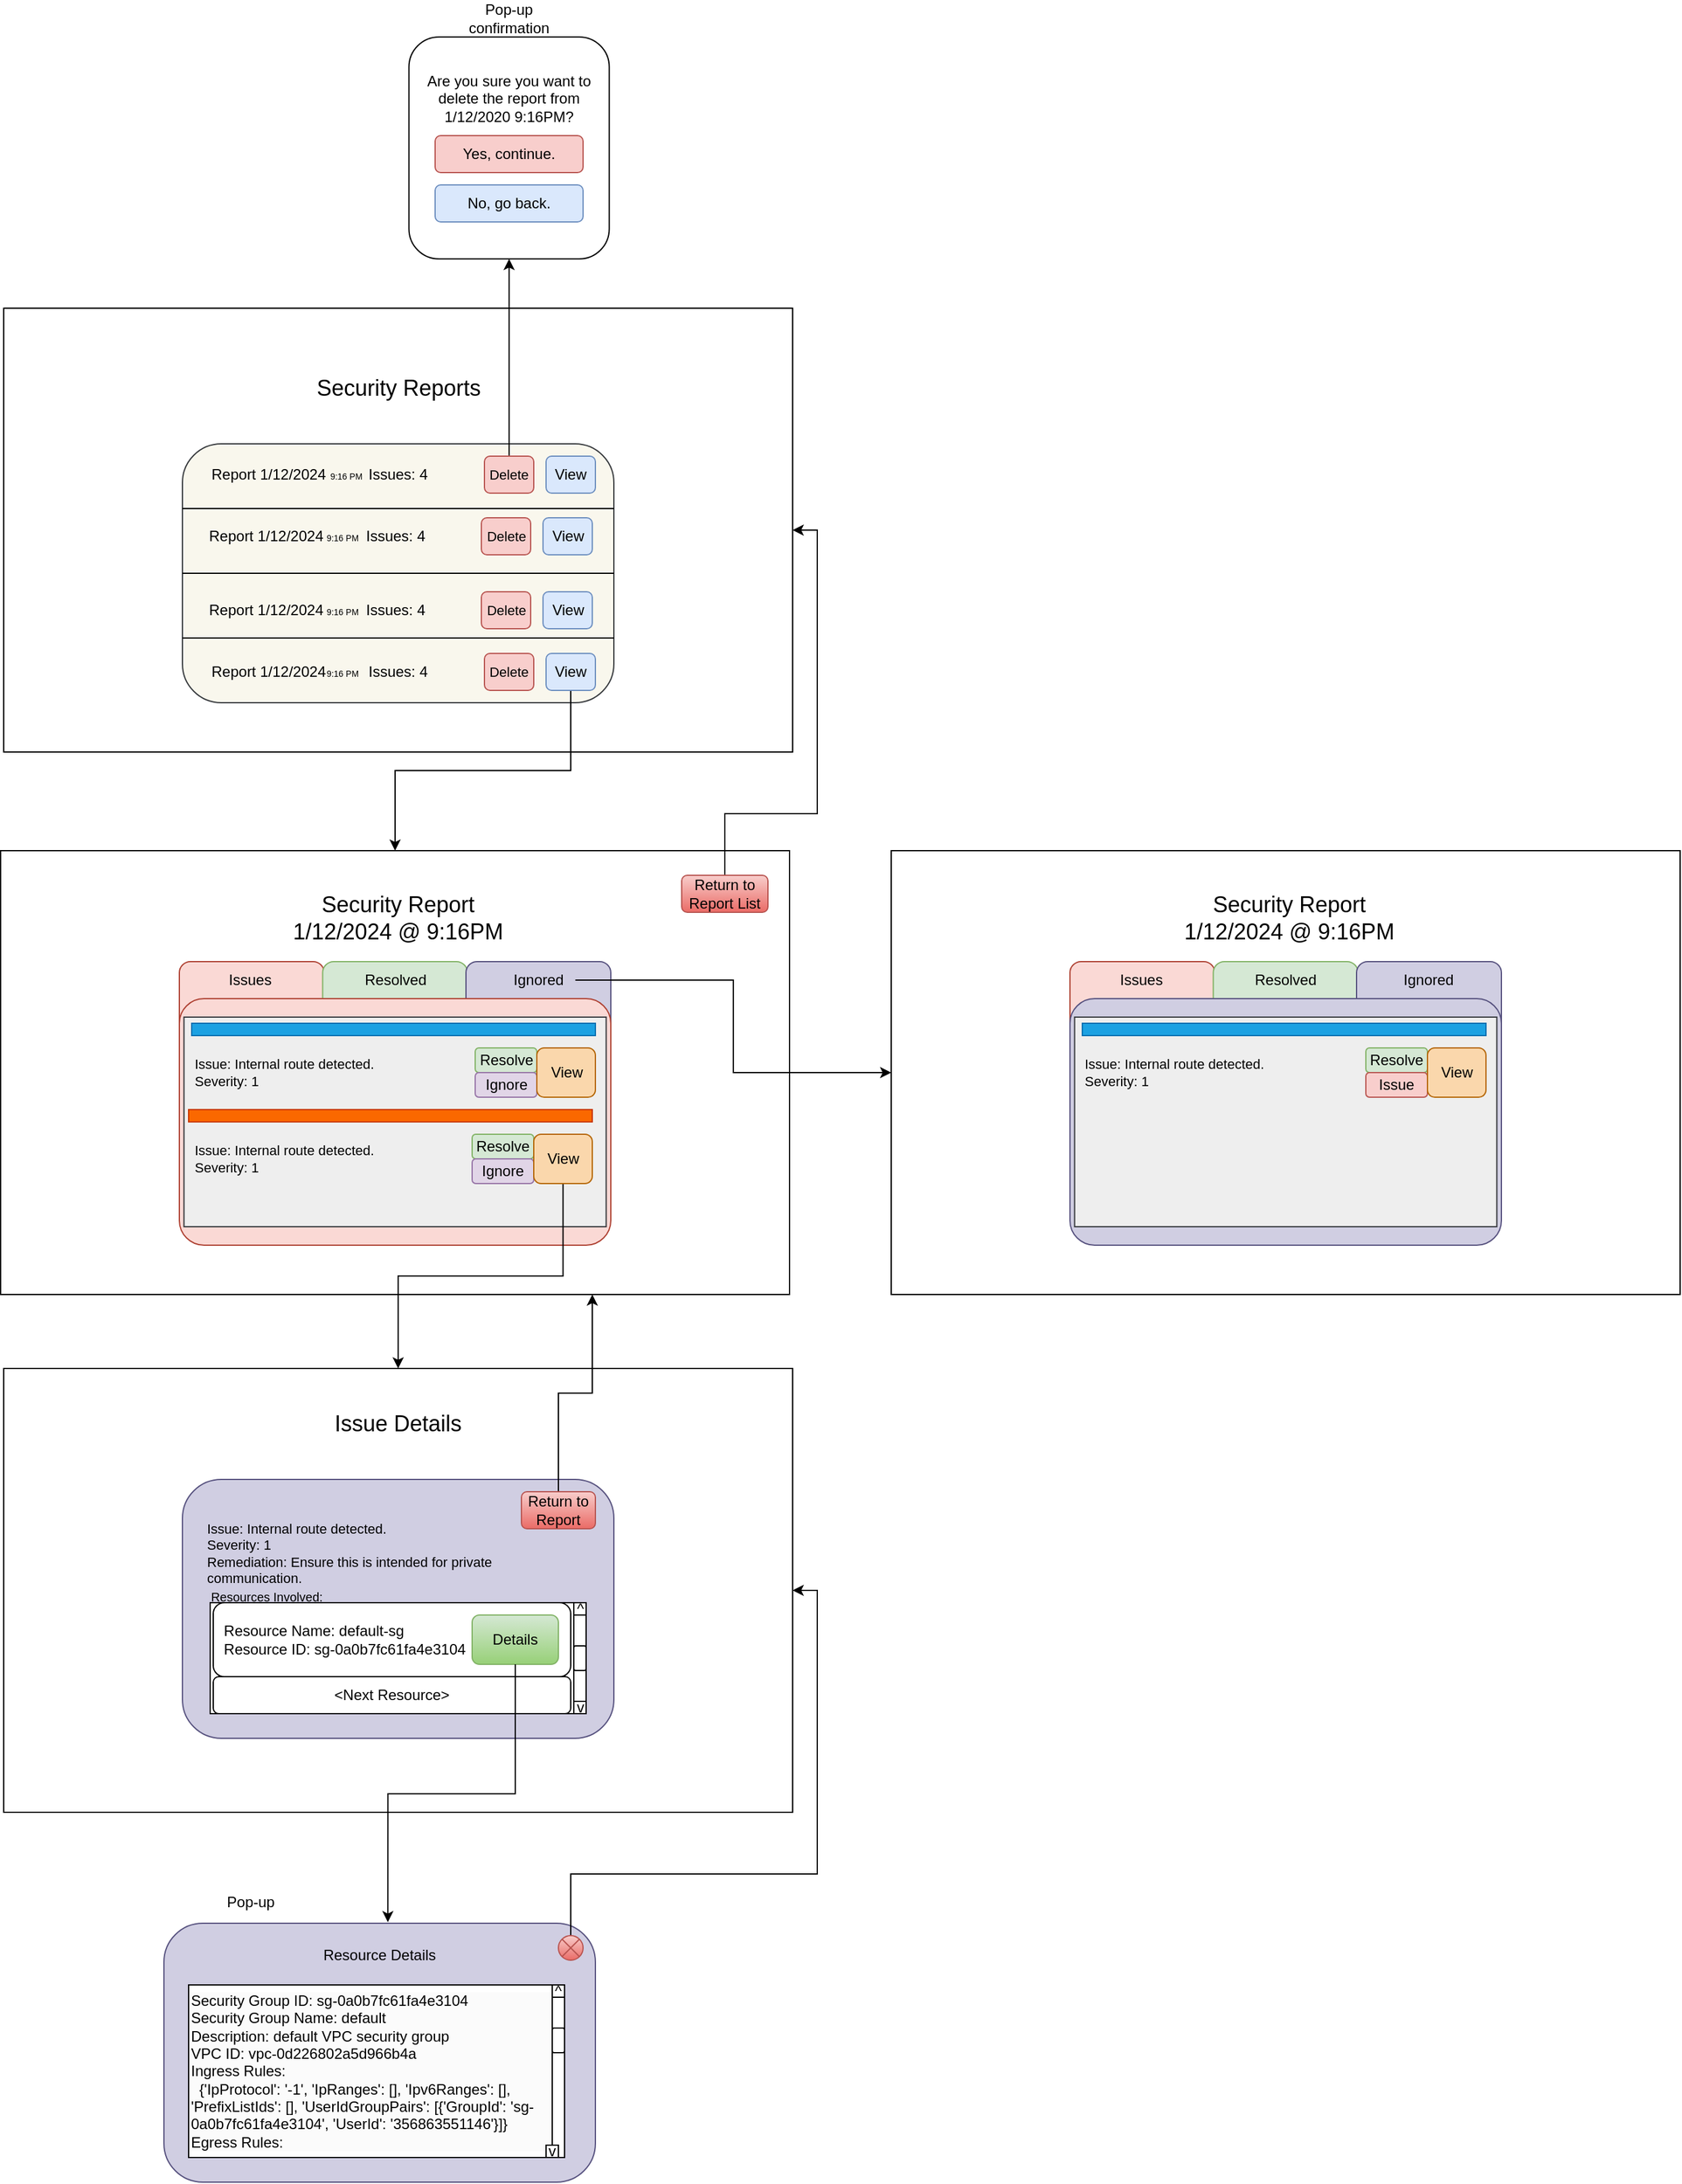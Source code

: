 <mxfile version="24.0.1" type="device">
  <diagram name="Page-1" id="CLDjdEHAu1_Khd1Uo3I3">
    <mxGraphModel dx="1838" dy="962" grid="1" gridSize="10" guides="0" tooltips="1" connect="1" arrows="1" fold="1" page="1" pageScale="1" pageWidth="850" pageHeight="1100" math="0" shadow="0">
      <root>
        <mxCell id="0" />
        <mxCell id="1" parent="0" />
        <mxCell id="I3vFrrGUgCUFfB1d0GJX-1" value="" style="rounded=0;whiteSpace=wrap;html=1;" parent="1" vertex="1">
          <mxGeometry x="160" y="280" width="640" height="360" as="geometry" />
        </mxCell>
        <mxCell id="I3vFrrGUgCUFfB1d0GJX-2" value="" style="rounded=1;whiteSpace=wrap;html=1;fillColor=#f9f7ed;strokeColor=#36393d;" parent="1" vertex="1">
          <mxGeometry x="305" y="390" width="350" height="210" as="geometry" />
        </mxCell>
        <mxCell id="I3vFrrGUgCUFfB1d0GJX-3" value="&lt;font style=&quot;font-size: 18px;&quot;&gt;Security Reports&lt;/font&gt;" style="text;html=1;align=center;verticalAlign=middle;whiteSpace=wrap;rounded=0;" parent="1" vertex="1">
          <mxGeometry x="402.5" y="330" width="155" height="30" as="geometry" />
        </mxCell>
        <mxCell id="I3vFrrGUgCUFfB1d0GJX-5" value="" style="endArrow=none;html=1;rounded=0;entryX=1;entryY=0.25;entryDx=0;entryDy=0;exitX=0;exitY=0.25;exitDx=0;exitDy=0;" parent="1" source="I3vFrrGUgCUFfB1d0GJX-2" target="I3vFrrGUgCUFfB1d0GJX-2" edge="1">
          <mxGeometry width="50" height="50" relative="1" as="geometry">
            <mxPoint x="500" y="510" as="sourcePoint" />
            <mxPoint x="550" y="460" as="targetPoint" />
          </mxGeometry>
        </mxCell>
        <mxCell id="I3vFrrGUgCUFfB1d0GJX-6" value="" style="endArrow=none;html=1;rounded=0;exitX=0;exitY=0.5;exitDx=0;exitDy=0;entryX=1;entryY=0.5;entryDx=0;entryDy=0;" parent="1" source="I3vFrrGUgCUFfB1d0GJX-2" target="I3vFrrGUgCUFfB1d0GJX-2" edge="1">
          <mxGeometry width="50" height="50" relative="1" as="geometry">
            <mxPoint x="500" y="510" as="sourcePoint" />
            <mxPoint x="550" y="460" as="targetPoint" />
          </mxGeometry>
        </mxCell>
        <mxCell id="I3vFrrGUgCUFfB1d0GJX-7" value="" style="endArrow=none;html=1;rounded=0;exitX=0;exitY=0.75;exitDx=0;exitDy=0;entryX=1;entryY=0.75;entryDx=0;entryDy=0;" parent="1" source="I3vFrrGUgCUFfB1d0GJX-2" target="I3vFrrGUgCUFfB1d0GJX-2" edge="1">
          <mxGeometry width="50" height="50" relative="1" as="geometry">
            <mxPoint x="500" y="510" as="sourcePoint" />
            <mxPoint x="550" y="460" as="targetPoint" />
          </mxGeometry>
        </mxCell>
        <mxCell id="I3vFrrGUgCUFfB1d0GJX-8" value="Report 1/12/2024" style="text;html=1;align=center;verticalAlign=middle;whiteSpace=wrap;rounded=0;" parent="1" vertex="1">
          <mxGeometry x="325" y="400" width="100" height="30" as="geometry" />
        </mxCell>
        <mxCell id="I3vFrrGUgCUFfB1d0GJX-10" value="View" style="rounded=1;whiteSpace=wrap;html=1;fillColor=#dae8fc;strokeColor=#6c8ebf;" parent="1" vertex="1">
          <mxGeometry x="600" y="400" width="40" height="30" as="geometry" />
        </mxCell>
        <mxCell id="I3vFrrGUgCUFfB1d0GJX-33" style="edgeStyle=orthogonalEdgeStyle;rounded=0;orthogonalLoop=1;jettySize=auto;html=1;entryX=0.5;entryY=1;entryDx=0;entryDy=0;" parent="1" source="I3vFrrGUgCUFfB1d0GJX-12" target="I3vFrrGUgCUFfB1d0GJX-31" edge="1">
          <mxGeometry relative="1" as="geometry" />
        </mxCell>
        <mxCell id="I3vFrrGUgCUFfB1d0GJX-12" value="&lt;font style=&quot;font-size: 11px;&quot;&gt;Delete&lt;/font&gt;" style="rounded=1;whiteSpace=wrap;html=1;fillColor=#f8cecc;strokeColor=#b85450;" parent="1" vertex="1">
          <mxGeometry x="550" y="400" width="40" height="30" as="geometry" />
        </mxCell>
        <mxCell id="I3vFrrGUgCUFfB1d0GJX-14" value="Issues: 4" style="text;html=1;align=center;verticalAlign=middle;whiteSpace=wrap;rounded=0;" parent="1" vertex="1">
          <mxGeometry x="450" y="400" width="60" height="30" as="geometry" />
        </mxCell>
        <mxCell id="I3vFrrGUgCUFfB1d0GJX-15" value="Report 1/12/2024" style="text;html=1;align=center;verticalAlign=middle;whiteSpace=wrap;rounded=0;" parent="1" vertex="1">
          <mxGeometry x="322.5" y="450" width="100" height="30" as="geometry" />
        </mxCell>
        <mxCell id="I3vFrrGUgCUFfB1d0GJX-16" value="View" style="rounded=1;whiteSpace=wrap;html=1;fillColor=#dae8fc;strokeColor=#6c8ebf;" parent="1" vertex="1">
          <mxGeometry x="597.5" y="450" width="40" height="30" as="geometry" />
        </mxCell>
        <mxCell id="I3vFrrGUgCUFfB1d0GJX-17" value="&lt;font style=&quot;font-size: 11px;&quot;&gt;Delete&lt;/font&gt;" style="rounded=1;whiteSpace=wrap;html=1;fillColor=#f8cecc;strokeColor=#b85450;" parent="1" vertex="1">
          <mxGeometry x="547.5" y="450" width="40" height="30" as="geometry" />
        </mxCell>
        <mxCell id="I3vFrrGUgCUFfB1d0GJX-18" value="Issues: 4" style="text;html=1;align=center;verticalAlign=middle;whiteSpace=wrap;rounded=0;" parent="1" vertex="1">
          <mxGeometry x="447.5" y="450" width="60" height="30" as="geometry" />
        </mxCell>
        <mxCell id="I3vFrrGUgCUFfB1d0GJX-19" value="Report 1/12/2024" style="text;html=1;align=center;verticalAlign=middle;whiteSpace=wrap;rounded=0;" parent="1" vertex="1">
          <mxGeometry x="322.5" y="510" width="100" height="30" as="geometry" />
        </mxCell>
        <mxCell id="I3vFrrGUgCUFfB1d0GJX-20" value="View" style="rounded=1;whiteSpace=wrap;html=1;fillColor=#dae8fc;strokeColor=#6c8ebf;" parent="1" vertex="1">
          <mxGeometry x="597.5" y="510" width="40" height="30" as="geometry" />
        </mxCell>
        <mxCell id="I3vFrrGUgCUFfB1d0GJX-21" value="&lt;font style=&quot;font-size: 11px;&quot;&gt;Delete&lt;/font&gt;" style="rounded=1;whiteSpace=wrap;html=1;fillColor=#f8cecc;strokeColor=#b85450;" parent="1" vertex="1">
          <mxGeometry x="547.5" y="510" width="40" height="30" as="geometry" />
        </mxCell>
        <mxCell id="I3vFrrGUgCUFfB1d0GJX-22" value="Issues: 4" style="text;html=1;align=center;verticalAlign=middle;whiteSpace=wrap;rounded=0;" parent="1" vertex="1">
          <mxGeometry x="447.5" y="510" width="60" height="30" as="geometry" />
        </mxCell>
        <mxCell id="I3vFrrGUgCUFfB1d0GJX-27" value="Report 1/12/2024" style="text;html=1;align=center;verticalAlign=middle;whiteSpace=wrap;rounded=0;" parent="1" vertex="1">
          <mxGeometry x="325" y="560" width="100" height="30" as="geometry" />
        </mxCell>
        <mxCell id="I3vFrrGUgCUFfB1d0GJX-47" style="edgeStyle=orthogonalEdgeStyle;rounded=0;orthogonalLoop=1;jettySize=auto;html=1;entryX=0.5;entryY=0;entryDx=0;entryDy=0;" parent="1" source="I3vFrrGUgCUFfB1d0GJX-28" target="I3vFrrGUgCUFfB1d0GJX-44" edge="1">
          <mxGeometry relative="1" as="geometry" />
        </mxCell>
        <mxCell id="I3vFrrGUgCUFfB1d0GJX-28" value="View" style="rounded=1;whiteSpace=wrap;html=1;fillColor=#dae8fc;strokeColor=#6c8ebf;" parent="1" vertex="1">
          <mxGeometry x="600" y="560" width="40" height="30" as="geometry" />
        </mxCell>
        <mxCell id="I3vFrrGUgCUFfB1d0GJX-29" value="&lt;font style=&quot;font-size: 11px;&quot;&gt;Delete&lt;/font&gt;" style="rounded=1;whiteSpace=wrap;html=1;fillColor=#f8cecc;strokeColor=#b85450;" parent="1" vertex="1">
          <mxGeometry x="550" y="560" width="40" height="30" as="geometry" />
        </mxCell>
        <mxCell id="I3vFrrGUgCUFfB1d0GJX-30" value="Issues: 4" style="text;html=1;align=center;verticalAlign=middle;whiteSpace=wrap;rounded=0;" parent="1" vertex="1">
          <mxGeometry x="450" y="560" width="60" height="30" as="geometry" />
        </mxCell>
        <mxCell id="I3vFrrGUgCUFfB1d0GJX-31" value="" style="rounded=1;whiteSpace=wrap;html=1;" parent="1" vertex="1">
          <mxGeometry x="488.75" y="60" width="162.5" height="180" as="geometry" />
        </mxCell>
        <mxCell id="I3vFrrGUgCUFfB1d0GJX-32" value="Pop-up confirmation" style="text;html=1;align=center;verticalAlign=middle;whiteSpace=wrap;rounded=0;" parent="1" vertex="1">
          <mxGeometry x="540" y="30" width="60" height="30" as="geometry" />
        </mxCell>
        <mxCell id="I3vFrrGUgCUFfB1d0GJX-34" value="Are you sure you want to delete the report from 1/12/2020 9:16PM?" style="text;html=1;align=center;verticalAlign=middle;whiteSpace=wrap;rounded=0;" parent="1" vertex="1">
          <mxGeometry x="490" y="90" width="160" height="40" as="geometry" />
        </mxCell>
        <mxCell id="I3vFrrGUgCUFfB1d0GJX-35" value="&lt;font style=&quot;font-size: 7px;&quot;&gt;9:16 PM&lt;/font&gt;" style="text;html=1;align=center;verticalAlign=middle;whiteSpace=wrap;rounded=0;" parent="1" vertex="1">
          <mxGeometry x="422.5" y="405" width="30" height="20" as="geometry" />
        </mxCell>
        <mxCell id="I3vFrrGUgCUFfB1d0GJX-36" value="&lt;font style=&quot;font-size: 7px;&quot;&gt;9:16 PM&lt;/font&gt;" style="text;html=1;align=center;verticalAlign=middle;whiteSpace=wrap;rounded=0;" parent="1" vertex="1">
          <mxGeometry x="420" y="455" width="30" height="20" as="geometry" />
        </mxCell>
        <mxCell id="I3vFrrGUgCUFfB1d0GJX-37" value="&lt;font style=&quot;font-size: 7px;&quot;&gt;9:16 PM&lt;/font&gt;" style="text;html=1;align=center;verticalAlign=middle;whiteSpace=wrap;rounded=0;" parent="1" vertex="1">
          <mxGeometry x="420" y="515" width="30" height="20" as="geometry" />
        </mxCell>
        <mxCell id="I3vFrrGUgCUFfB1d0GJX-38" value="&lt;font style=&quot;font-size: 7px;&quot;&gt;9:16 PM&lt;/font&gt;" style="text;html=1;align=center;verticalAlign=middle;whiteSpace=wrap;rounded=0;" parent="1" vertex="1">
          <mxGeometry x="420" y="565" width="30" height="20" as="geometry" />
        </mxCell>
        <mxCell id="I3vFrrGUgCUFfB1d0GJX-44" value="" style="rounded=0;whiteSpace=wrap;html=1;" parent="1" vertex="1">
          <mxGeometry x="157.5" y="720" width="640" height="360" as="geometry" />
        </mxCell>
        <mxCell id="I3vFrrGUgCUFfB1d0GJX-46" value="&lt;font style=&quot;font-size: 18px;&quot;&gt;Security Report&lt;br&gt;1/12/2024 @ 9:16PM&lt;br&gt;&lt;/font&gt;" style="text;html=1;align=center;verticalAlign=middle;whiteSpace=wrap;rounded=0;" parent="1" vertex="1">
          <mxGeometry x="390" y="760" width="180" height="30" as="geometry" />
        </mxCell>
        <mxCell id="I3vFrrGUgCUFfB1d0GJX-48" value="Yes, continue." style="rounded=1;whiteSpace=wrap;html=1;fillColor=#f8cecc;strokeColor=#b85450;" parent="1" vertex="1">
          <mxGeometry x="510" y="140" width="120" height="30" as="geometry" />
        </mxCell>
        <mxCell id="I3vFrrGUgCUFfB1d0GJX-49" value="No, go back." style="rounded=1;whiteSpace=wrap;html=1;fillColor=#dae8fc;strokeColor=#6c8ebf;" parent="1" vertex="1">
          <mxGeometry x="510" y="180" width="120" height="30" as="geometry" />
        </mxCell>
        <mxCell id="I3vFrrGUgCUFfB1d0GJX-57" value="" style="rounded=1;whiteSpace=wrap;html=1;fillColor=#fad9d5;strokeColor=#ae4132;" parent="1" vertex="1">
          <mxGeometry x="302.5" y="810" width="117.5" height="60" as="geometry" />
        </mxCell>
        <mxCell id="I3vFrrGUgCUFfB1d0GJX-58" value="" style="rounded=1;whiteSpace=wrap;html=1;fillColor=#d5e8d4;strokeColor=#82b366;" parent="1" vertex="1">
          <mxGeometry x="418.75" y="810" width="117.5" height="60" as="geometry" />
        </mxCell>
        <mxCell id="I3vFrrGUgCUFfB1d0GJX-59" value="" style="rounded=1;whiteSpace=wrap;html=1;fillColor=#d0cee2;strokeColor=#56517e;" parent="1" vertex="1">
          <mxGeometry x="535" y="810" width="117.5" height="60" as="geometry" />
        </mxCell>
        <mxCell id="I3vFrrGUgCUFfB1d0GJX-45" value="" style="rounded=1;whiteSpace=wrap;html=1;arcSize=10;fillColor=#fad9d5;strokeColor=#ae4132;" parent="1" vertex="1">
          <mxGeometry x="302.5" y="840" width="350" height="200" as="geometry" />
        </mxCell>
        <mxCell id="I3vFrrGUgCUFfB1d0GJX-51" value="Resolved" style="text;html=1;align=center;verticalAlign=middle;whiteSpace=wrap;rounded=0;" parent="1" vertex="1">
          <mxGeometry x="447.5" y="810" width="60" height="30" as="geometry" />
        </mxCell>
        <mxCell id="I3vFrrGUgCUFfB1d0GJX-103" style="edgeStyle=orthogonalEdgeStyle;rounded=0;orthogonalLoop=1;jettySize=auto;html=1;exitX=1;exitY=0.5;exitDx=0;exitDy=0;entryX=0;entryY=0.5;entryDx=0;entryDy=0;" parent="1" source="I3vFrrGUgCUFfB1d0GJX-60" target="I3vFrrGUgCUFfB1d0GJX-83" edge="1">
          <mxGeometry relative="1" as="geometry" />
        </mxCell>
        <mxCell id="I3vFrrGUgCUFfB1d0GJX-60" value="Ignored" style="text;html=1;align=center;verticalAlign=middle;whiteSpace=wrap;rounded=0;" parent="1" vertex="1">
          <mxGeometry x="563.75" y="810" width="60" height="30" as="geometry" />
        </mxCell>
        <mxCell id="I3vFrrGUgCUFfB1d0GJX-61" value="Issues" style="text;html=1;align=center;verticalAlign=middle;whiteSpace=wrap;rounded=0;" parent="1" vertex="1">
          <mxGeometry x="330" y="810" width="60" height="30" as="geometry" />
        </mxCell>
        <mxCell id="I3vFrrGUgCUFfB1d0GJX-65" value="" style="rounded=0;whiteSpace=wrap;html=1;fillColor=#eeeeee;strokeColor=#36393d;" parent="1" vertex="1">
          <mxGeometry x="306.25" y="855" width="342.5" height="170" as="geometry" />
        </mxCell>
        <mxCell id="I3vFrrGUgCUFfB1d0GJX-67" value="" style="rounded=0;whiteSpace=wrap;html=1;fillColor=#1ba1e2;strokeColor=#006EAF;fontColor=#ffffff;" parent="1" vertex="1">
          <mxGeometry x="312.5" y="860" width="327.5" height="10" as="geometry" />
        </mxCell>
        <mxCell id="I3vFrrGUgCUFfB1d0GJX-68" value="&lt;div style=&quot;font-size: 11px;&quot;&gt;&lt;font style=&quot;font-size: 11px;&quot;&gt;Issue: Internal route detected.&lt;/font&gt;&lt;/div&gt;&lt;div style=&quot;font-size: 11px;&quot;&gt;&lt;font style=&quot;font-size: 11px;&quot;&gt;Severity: 1&lt;/font&gt;&lt;/div&gt;" style="text;html=1;align=left;verticalAlign=middle;whiteSpace=wrap;rounded=0;" parent="1" vertex="1">
          <mxGeometry x="312.5" y="870" width="177.5" height="60" as="geometry" />
        </mxCell>
        <mxCell id="I3vFrrGUgCUFfB1d0GJX-69" value="Resolve" style="rounded=1;whiteSpace=wrap;html=1;fillColor=#d5e8d4;strokeColor=#82b366;" parent="1" vertex="1">
          <mxGeometry x="542.5" y="880" width="50" height="20" as="geometry" />
        </mxCell>
        <mxCell id="I3vFrrGUgCUFfB1d0GJX-70" value="Ignore" style="rounded=1;whiteSpace=wrap;html=1;fillColor=#e1d5e7;strokeColor=#9673a6;" parent="1" vertex="1">
          <mxGeometry x="542.5" y="900" width="50" height="20" as="geometry" />
        </mxCell>
        <mxCell id="I3vFrrGUgCUFfB1d0GJX-77" value="View" style="rounded=1;whiteSpace=wrap;html=1;fillColor=#fad7ac;strokeColor=#b46504;" parent="1" vertex="1">
          <mxGeometry x="592.5" y="880" width="47.5" height="40" as="geometry" />
        </mxCell>
        <mxCell id="I3vFrrGUgCUFfB1d0GJX-78" value="" style="rounded=0;whiteSpace=wrap;html=1;fillColor=#fa6800;strokeColor=#C73500;fontColor=#000000;" parent="1" vertex="1">
          <mxGeometry x="310" y="930" width="327.5" height="10" as="geometry" />
        </mxCell>
        <mxCell id="I3vFrrGUgCUFfB1d0GJX-80" value="Resolve" style="rounded=1;whiteSpace=wrap;html=1;fillColor=#d5e8d4;strokeColor=#82b366;" parent="1" vertex="1">
          <mxGeometry x="540" y="950" width="50" height="20" as="geometry" />
        </mxCell>
        <mxCell id="I3vFrrGUgCUFfB1d0GJX-81" value="Ignore" style="rounded=1;whiteSpace=wrap;html=1;fillColor=#e1d5e7;strokeColor=#9673a6;" parent="1" vertex="1">
          <mxGeometry x="540" y="970" width="50" height="20" as="geometry" />
        </mxCell>
        <mxCell id="I3vFrrGUgCUFfB1d0GJX-139" style="edgeStyle=orthogonalEdgeStyle;rounded=0;orthogonalLoop=1;jettySize=auto;html=1;entryX=0.5;entryY=0;entryDx=0;entryDy=0;" parent="1" source="I3vFrrGUgCUFfB1d0GJX-82" target="I3vFrrGUgCUFfB1d0GJX-138" edge="1">
          <mxGeometry relative="1" as="geometry" />
        </mxCell>
        <mxCell id="I3vFrrGUgCUFfB1d0GJX-82" value="View" style="rounded=1;whiteSpace=wrap;html=1;fillColor=#fad7ac;strokeColor=#b46504;" parent="1" vertex="1">
          <mxGeometry x="590" y="950" width="47.5" height="40" as="geometry" />
        </mxCell>
        <mxCell id="I3vFrrGUgCUFfB1d0GJX-83" value="" style="rounded=0;whiteSpace=wrap;html=1;" parent="1" vertex="1">
          <mxGeometry x="880" y="720" width="640" height="360" as="geometry" />
        </mxCell>
        <mxCell id="I3vFrrGUgCUFfB1d0GJX-84" value="&lt;font style=&quot;font-size: 18px;&quot;&gt;Security Report&lt;br&gt;1/12/2024 @ 9:16PM&lt;br&gt;&lt;/font&gt;" style="text;html=1;align=center;verticalAlign=middle;whiteSpace=wrap;rounded=0;" parent="1" vertex="1">
          <mxGeometry x="1112.5" y="760" width="180" height="30" as="geometry" />
        </mxCell>
        <mxCell id="I3vFrrGUgCUFfB1d0GJX-85" value="" style="rounded=1;whiteSpace=wrap;html=1;fillColor=#fad9d5;strokeColor=#ae4132;" parent="1" vertex="1">
          <mxGeometry x="1025" y="810" width="117.5" height="60" as="geometry" />
        </mxCell>
        <mxCell id="I3vFrrGUgCUFfB1d0GJX-86" value="" style="rounded=1;whiteSpace=wrap;html=1;fillColor=#d5e8d4;strokeColor=#82b366;" parent="1" vertex="1">
          <mxGeometry x="1141.25" y="810" width="117.5" height="60" as="geometry" />
        </mxCell>
        <mxCell id="I3vFrrGUgCUFfB1d0GJX-87" value="" style="rounded=1;whiteSpace=wrap;html=1;fillColor=#d0cee2;strokeColor=#56517e;" parent="1" vertex="1">
          <mxGeometry x="1257.5" y="810" width="117.5" height="60" as="geometry" />
        </mxCell>
        <mxCell id="I3vFrrGUgCUFfB1d0GJX-88" value="" style="rounded=1;whiteSpace=wrap;html=1;arcSize=10;fillColor=#d0cee2;strokeColor=#56517e;" parent="1" vertex="1">
          <mxGeometry x="1025" y="840" width="350" height="200" as="geometry" />
        </mxCell>
        <mxCell id="I3vFrrGUgCUFfB1d0GJX-89" value="Resolved" style="text;html=1;align=center;verticalAlign=middle;whiteSpace=wrap;rounded=0;" parent="1" vertex="1">
          <mxGeometry x="1170" y="810" width="60" height="30" as="geometry" />
        </mxCell>
        <mxCell id="I3vFrrGUgCUFfB1d0GJX-90" value="Ignored" style="text;html=1;align=center;verticalAlign=middle;whiteSpace=wrap;rounded=0;" parent="1" vertex="1">
          <mxGeometry x="1286.25" y="810" width="60" height="30" as="geometry" />
        </mxCell>
        <mxCell id="I3vFrrGUgCUFfB1d0GJX-91" value="Issues" style="text;html=1;align=center;verticalAlign=middle;whiteSpace=wrap;rounded=0;" parent="1" vertex="1">
          <mxGeometry x="1052.5" y="810" width="60" height="30" as="geometry" />
        </mxCell>
        <mxCell id="I3vFrrGUgCUFfB1d0GJX-92" value="" style="rounded=0;whiteSpace=wrap;html=1;fillColor=#eeeeee;strokeColor=#36393d;" parent="1" vertex="1">
          <mxGeometry x="1028.75" y="855" width="342.5" height="170" as="geometry" />
        </mxCell>
        <mxCell id="I3vFrrGUgCUFfB1d0GJX-93" value="" style="rounded=0;whiteSpace=wrap;html=1;fillColor=#1ba1e2;strokeColor=#006EAF;fontColor=#ffffff;" parent="1" vertex="1">
          <mxGeometry x="1035" y="860" width="327.5" height="10" as="geometry" />
        </mxCell>
        <mxCell id="I3vFrrGUgCUFfB1d0GJX-95" value="Resolve" style="rounded=1;whiteSpace=wrap;html=1;fillColor=#d5e8d4;strokeColor=#82b366;" parent="1" vertex="1">
          <mxGeometry x="1265" y="880" width="50" height="20" as="geometry" />
        </mxCell>
        <mxCell id="I3vFrrGUgCUFfB1d0GJX-96" value="Issue" style="rounded=1;whiteSpace=wrap;html=1;fillColor=#f8cecc;strokeColor=#b85450;" parent="1" vertex="1">
          <mxGeometry x="1265" y="900" width="50" height="20" as="geometry" />
        </mxCell>
        <mxCell id="I3vFrrGUgCUFfB1d0GJX-97" value="View" style="rounded=1;whiteSpace=wrap;html=1;fillColor=#fad7ac;strokeColor=#b46504;" parent="1" vertex="1">
          <mxGeometry x="1315" y="880" width="47.5" height="40" as="geometry" />
        </mxCell>
        <mxCell id="I3vFrrGUgCUFfB1d0GJX-105" value="&lt;div style=&quot;font-size: 11px;&quot;&gt;&lt;font style=&quot;font-size: 11px;&quot;&gt;Issue: Internal route detected.&lt;/font&gt;&lt;/div&gt;&lt;div style=&quot;font-size: 11px;&quot;&gt;&lt;font style=&quot;font-size: 11px;&quot;&gt;Severity: 1&lt;/font&gt;&lt;/div&gt;" style="text;html=1;align=left;verticalAlign=middle;whiteSpace=wrap;rounded=0;" parent="1" vertex="1">
          <mxGeometry x="312.5" y="940" width="177.5" height="60" as="geometry" />
        </mxCell>
        <mxCell id="I3vFrrGUgCUFfB1d0GJX-106" value="&lt;div style=&quot;font-size: 11px;&quot;&gt;&lt;font style=&quot;font-size: 11px;&quot;&gt;Issue: Internal route detected.&lt;/font&gt;&lt;/div&gt;&lt;div style=&quot;font-size: 11px;&quot;&gt;&lt;font style=&quot;font-size: 11px;&quot;&gt;Severity: 1&lt;/font&gt;&lt;/div&gt;" style="text;html=1;align=left;verticalAlign=middle;whiteSpace=wrap;rounded=0;" parent="1" vertex="1">
          <mxGeometry x="1035" y="870" width="177.5" height="60" as="geometry" />
        </mxCell>
        <mxCell id="I3vFrrGUgCUFfB1d0GJX-138" value="" style="rounded=0;whiteSpace=wrap;html=1;" parent="1" vertex="1">
          <mxGeometry x="160" y="1140" width="640" height="360" as="geometry" />
        </mxCell>
        <mxCell id="I3vFrrGUgCUFfB1d0GJX-111" value="" style="rounded=1;whiteSpace=wrap;html=1;fillColor=#d0cee2;strokeColor=#56517e;" parent="1" vertex="1">
          <mxGeometry x="305" y="1230" width="350" height="210" as="geometry" />
        </mxCell>
        <mxCell id="I3vFrrGUgCUFfB1d0GJX-104" value="&lt;div style=&quot;font-size: 11px;&quot;&gt;&lt;font style=&quot;font-size: 11px;&quot;&gt;Issue: Internal route detected.&lt;/font&gt;&lt;/div&gt;&lt;div style=&quot;font-size: 11px;&quot;&gt;&lt;font style=&quot;font-size: 11px;&quot;&gt;Severity: 1&lt;/font&gt;&lt;/div&gt;&lt;div style=&quot;font-size: 11px;&quot;&gt;&lt;font style=&quot;font-size: 11px;&quot;&gt;Remediation: Ensure this is intended for private communication.&lt;/font&gt;&lt;/div&gt;" style="text;html=1;align=left;verticalAlign=middle;whiteSpace=wrap;rounded=0;" parent="1" vertex="1">
          <mxGeometry x="322.5" y="1260" width="307.5" height="60" as="geometry" />
        </mxCell>
        <mxCell id="I3vFrrGUgCUFfB1d0GJX-115" value="" style="rounded=0;whiteSpace=wrap;html=1;" parent="1" vertex="1">
          <mxGeometry x="327.5" y="1330" width="295" height="90" as="geometry" />
        </mxCell>
        <mxCell id="I3vFrrGUgCUFfB1d0GJX-116" value="" style="rounded=0;whiteSpace=wrap;html=1;" parent="1" vertex="1">
          <mxGeometry x="622.5" y="1330" width="10" height="90" as="geometry" />
        </mxCell>
        <mxCell id="I3vFrrGUgCUFfB1d0GJX-117" value="" style="rounded=1;whiteSpace=wrap;html=1;" parent="1" vertex="1">
          <mxGeometry x="622.5" y="1365" width="10" height="20" as="geometry" />
        </mxCell>
        <mxCell id="I3vFrrGUgCUFfB1d0GJX-118" value="v" style="rounded=0;whiteSpace=wrap;html=1;" parent="1" vertex="1">
          <mxGeometry x="622.5" y="1410" width="10" height="10" as="geometry" />
        </mxCell>
        <mxCell id="I3vFrrGUgCUFfB1d0GJX-119" value="^" style="rounded=0;whiteSpace=wrap;html=1;" parent="1" vertex="1">
          <mxGeometry x="622.5" y="1330" width="10" height="10" as="geometry" />
        </mxCell>
        <mxCell id="I3vFrrGUgCUFfB1d0GJX-125" value="&lt;font style=&quot;font-size: 10px;&quot;&gt;Resources Involved:&lt;/font&gt;" style="text;html=1;align=center;verticalAlign=middle;resizable=0;points=[];autosize=1;strokeColor=none;fillColor=none;" parent="1" vertex="1">
          <mxGeometry x="317.5" y="1310" width="110" height="30" as="geometry" />
        </mxCell>
        <mxCell id="I3vFrrGUgCUFfB1d0GJX-133" value="&amp;nbsp; Resource Name: default-sg&lt;br&gt;&amp;nbsp; Resource ID:&amp;nbsp;sg-0a0b7fc61fa4e3104" style="rounded=1;whiteSpace=wrap;html=1;align=left;" parent="1" vertex="1">
          <mxGeometry x="330" y="1330" width="290" height="60" as="geometry" />
        </mxCell>
        <mxCell id="I3vFrrGUgCUFfB1d0GJX-134" value="&amp;lt;Next Resource&amp;gt;" style="rounded=1;whiteSpace=wrap;html=1;" parent="1" vertex="1">
          <mxGeometry x="330" y="1390" width="290" height="30" as="geometry" />
        </mxCell>
        <mxCell id="I3vFrrGUgCUFfB1d0GJX-136" value="Details" style="rounded=1;whiteSpace=wrap;html=1;fillColor=#d5e8d4;strokeColor=#82b366;gradientColor=#97d077;" parent="1" vertex="1">
          <mxGeometry x="540" y="1340" width="70" height="40" as="geometry" />
        </mxCell>
        <mxCell id="I3vFrrGUgCUFfB1d0GJX-166" style="edgeStyle=orthogonalEdgeStyle;rounded=0;orthogonalLoop=1;jettySize=auto;html=1;entryX=0.75;entryY=1;entryDx=0;entryDy=0;" parent="1" source="I3vFrrGUgCUFfB1d0GJX-137" target="I3vFrrGUgCUFfB1d0GJX-44" edge="1">
          <mxGeometry relative="1" as="geometry" />
        </mxCell>
        <mxCell id="I3vFrrGUgCUFfB1d0GJX-137" value="Return to Report" style="rounded=1;whiteSpace=wrap;html=1;fillColor=#f8cecc;gradientColor=#ea6b66;strokeColor=#b85450;" parent="1" vertex="1">
          <mxGeometry x="580" y="1240" width="60" height="30" as="geometry" />
        </mxCell>
        <mxCell id="I3vFrrGUgCUFfB1d0GJX-140" value="&lt;font style=&quot;font-size: 18px;&quot;&gt;Issue Details&lt;br&gt;&lt;/font&gt;" style="text;html=1;align=center;verticalAlign=middle;whiteSpace=wrap;rounded=0;" parent="1" vertex="1">
          <mxGeometry x="390" y="1170" width="180" height="30" as="geometry" />
        </mxCell>
        <mxCell id="I3vFrrGUgCUFfB1d0GJX-141" value="Resource Details&lt;br&gt;&lt;br&gt;&lt;br&gt;&lt;br&gt;&lt;br&gt;&lt;br&gt;&lt;br&gt;&lt;br&gt;&lt;br&gt;&lt;br&gt;&lt;br&gt;&lt;div&gt;&lt;br/&gt;&lt;/div&gt;" style="rounded=1;whiteSpace=wrap;html=1;fillColor=#d0cee2;strokeColor=#56517e;" parent="1" vertex="1">
          <mxGeometry x="290" y="1590" width="350" height="210" as="geometry" />
        </mxCell>
        <mxCell id="I3vFrrGUgCUFfB1d0GJX-142" style="edgeStyle=orthogonalEdgeStyle;rounded=0;orthogonalLoop=1;jettySize=auto;html=1;entryX=0.519;entryY=-0.004;entryDx=0;entryDy=0;entryPerimeter=0;" parent="1" source="I3vFrrGUgCUFfB1d0GJX-136" target="I3vFrrGUgCUFfB1d0GJX-141" edge="1">
          <mxGeometry relative="1" as="geometry" />
        </mxCell>
        <mxCell id="I3vFrrGUgCUFfB1d0GJX-143" value="Pop-up" style="text;html=1;align=center;verticalAlign=middle;resizable=0;points=[];autosize=1;strokeColor=none;fillColor=none;" parent="1" vertex="1">
          <mxGeometry x="330" y="1558" width="60" height="30" as="geometry" />
        </mxCell>
        <mxCell id="I3vFrrGUgCUFfB1d0GJX-150" style="edgeStyle=orthogonalEdgeStyle;rounded=0;orthogonalLoop=1;jettySize=auto;html=1;entryX=1;entryY=0.5;entryDx=0;entryDy=0;" parent="1" source="I3vFrrGUgCUFfB1d0GJX-148" target="I3vFrrGUgCUFfB1d0GJX-1" edge="1">
          <mxGeometry relative="1" as="geometry" />
        </mxCell>
        <mxCell id="I3vFrrGUgCUFfB1d0GJX-148" value="Return to Report List" style="rounded=1;whiteSpace=wrap;html=1;fillColor=#f8cecc;gradientColor=#ea6b66;strokeColor=#b85450;" parent="1" vertex="1">
          <mxGeometry x="710" y="740" width="70" height="30" as="geometry" />
        </mxCell>
        <mxCell id="I3vFrrGUgCUFfB1d0GJX-158" value="&lt;div style=&quot;border-color: var(--border-color); color: rgb(0, 0, 0); font-family: Helvetica; font-size: 12px; font-style: normal; font-variant-ligatures: normal; font-variant-caps: normal; font-weight: 400; letter-spacing: normal; orphans: 2; text-indent: 0px; text-transform: none; widows: 2; word-spacing: 0px; -webkit-text-stroke-width: 0px; background-color: rgb(251, 251, 251); text-decoration-thickness: initial; text-decoration-style: initial; text-decoration-color: initial;&quot;&gt;&lt;div style=&quot;border-color: var(--border-color);&quot;&gt;Security Group ID: sg-0a0b7fc61fa4e3104&lt;/div&gt;&lt;/div&gt;&lt;div style=&quot;border-color: var(--border-color); color: rgb(0, 0, 0); font-family: Helvetica; font-size: 12px; font-style: normal; font-variant-ligatures: normal; font-variant-caps: normal; font-weight: 400; letter-spacing: normal; orphans: 2; text-indent: 0px; text-transform: none; widows: 2; word-spacing: 0px; -webkit-text-stroke-width: 0px; background-color: rgb(251, 251, 251); text-decoration-thickness: initial; text-decoration-style: initial; text-decoration-color: initial;&quot;&gt;&lt;div style=&quot;border-color: var(--border-color);&quot;&gt;Security Group Name: default&lt;/div&gt;&lt;/div&gt;&lt;div style=&quot;border-color: var(--border-color); color: rgb(0, 0, 0); font-family: Helvetica; font-size: 12px; font-style: normal; font-variant-ligatures: normal; font-variant-caps: normal; font-weight: 400; letter-spacing: normal; orphans: 2; text-indent: 0px; text-transform: none; widows: 2; word-spacing: 0px; -webkit-text-stroke-width: 0px; background-color: rgb(251, 251, 251); text-decoration-thickness: initial; text-decoration-style: initial; text-decoration-color: initial;&quot;&gt;&lt;div style=&quot;border-color: var(--border-color);&quot;&gt;Description: default VPC security group&lt;/div&gt;&lt;/div&gt;&lt;div style=&quot;border-color: var(--border-color); color: rgb(0, 0, 0); font-family: Helvetica; font-size: 12px; font-style: normal; font-variant-ligatures: normal; font-variant-caps: normal; font-weight: 400; letter-spacing: normal; orphans: 2; text-indent: 0px; text-transform: none; widows: 2; word-spacing: 0px; -webkit-text-stroke-width: 0px; background-color: rgb(251, 251, 251); text-decoration-thickness: initial; text-decoration-style: initial; text-decoration-color: initial;&quot;&gt;&lt;div style=&quot;border-color: var(--border-color);&quot;&gt;VPC ID: vpc-0d226802a5d966b4a&lt;/div&gt;&lt;/div&gt;&lt;div style=&quot;border-color: var(--border-color); color: rgb(0, 0, 0); font-family: Helvetica; font-size: 12px; font-style: normal; font-variant-ligatures: normal; font-variant-caps: normal; font-weight: 400; letter-spacing: normal; orphans: 2; text-indent: 0px; text-transform: none; widows: 2; word-spacing: 0px; -webkit-text-stroke-width: 0px; background-color: rgb(251, 251, 251); text-decoration-thickness: initial; text-decoration-style: initial; text-decoration-color: initial;&quot;&gt;&lt;div style=&quot;border-color: var(--border-color);&quot;&gt;Ingress Rules:&lt;/div&gt;&lt;/div&gt;&lt;div style=&quot;border-color: var(--border-color); color: rgb(0, 0, 0); font-family: Helvetica; font-size: 12px; font-style: normal; font-variant-ligatures: normal; font-variant-caps: normal; font-weight: 400; letter-spacing: normal; orphans: 2; text-indent: 0px; text-transform: none; widows: 2; word-spacing: 0px; -webkit-text-stroke-width: 0px; background-color: rgb(251, 251, 251); text-decoration-thickness: initial; text-decoration-style: initial; text-decoration-color: initial;&quot;&gt;&lt;div style=&quot;border-color: var(--border-color);&quot;&gt;&amp;nbsp; {&#39;IpProtocol&#39;: &#39;-1&#39;, &#39;IpRanges&#39;: [], &#39;Ipv6Ranges&#39;: [], &#39;PrefixListIds&#39;: [], &#39;UserIdGroupPairs&#39;: [{&#39;GroupId&#39;: &#39;sg-0a0b7fc61fa4e3104&#39;, &#39;UserId&#39;: &#39;356863551146&#39;}]}&lt;/div&gt;&lt;/div&gt;&lt;div style=&quot;border-color: var(--border-color); color: rgb(0, 0, 0); font-family: Helvetica; font-size: 12px; font-style: normal; font-variant-ligatures: normal; font-variant-caps: normal; font-weight: 400; letter-spacing: normal; orphans: 2; text-indent: 0px; text-transform: none; widows: 2; word-spacing: 0px; -webkit-text-stroke-width: 0px; background-color: rgb(251, 251, 251); text-decoration-thickness: initial; text-decoration-style: initial; text-decoration-color: initial;&quot;&gt;&lt;div style=&quot;border-color: var(--border-color);&quot;&gt;Egress Rules:&lt;/div&gt;&lt;/div&gt;" style="rounded=0;whiteSpace=wrap;html=1;align=left;" parent="1" vertex="1">
          <mxGeometry x="310" y="1640" width="295" height="140" as="geometry" />
        </mxCell>
        <mxCell id="I3vFrrGUgCUFfB1d0GJX-159" value="" style="rounded=0;whiteSpace=wrap;html=1;" parent="1" vertex="1">
          <mxGeometry x="605" y="1640" width="10" height="140" as="geometry" />
        </mxCell>
        <mxCell id="I3vFrrGUgCUFfB1d0GJX-160" value="" style="rounded=1;whiteSpace=wrap;html=1;" parent="1" vertex="1">
          <mxGeometry x="605" y="1675" width="10" height="20" as="geometry" />
        </mxCell>
        <mxCell id="I3vFrrGUgCUFfB1d0GJX-161" value="v" style="rounded=0;whiteSpace=wrap;html=1;" parent="1" vertex="1">
          <mxGeometry x="600" y="1770" width="10" height="10" as="geometry" />
        </mxCell>
        <mxCell id="I3vFrrGUgCUFfB1d0GJX-162" value="^" style="rounded=0;whiteSpace=wrap;html=1;" parent="1" vertex="1">
          <mxGeometry x="605" y="1640" width="10" height="10" as="geometry" />
        </mxCell>
        <mxCell id="I3vFrrGUgCUFfB1d0GJX-168" style="edgeStyle=orthogonalEdgeStyle;rounded=0;orthogonalLoop=1;jettySize=auto;html=1;entryX=1;entryY=0.5;entryDx=0;entryDy=0;" parent="1" source="I3vFrrGUgCUFfB1d0GJX-163" target="I3vFrrGUgCUFfB1d0GJX-138" edge="1">
          <mxGeometry relative="1" as="geometry" />
        </mxCell>
        <mxCell id="I3vFrrGUgCUFfB1d0GJX-163" value="" style="shape=sumEllipse;perimeter=ellipsePerimeter;html=1;backgroundOutline=1;fillColor=#f8cecc;gradientColor=#ea6b66;strokeColor=#b85450;" parent="1" vertex="1">
          <mxGeometry x="610" y="1600" width="20" height="20" as="geometry" />
        </mxCell>
      </root>
    </mxGraphModel>
  </diagram>
</mxfile>
